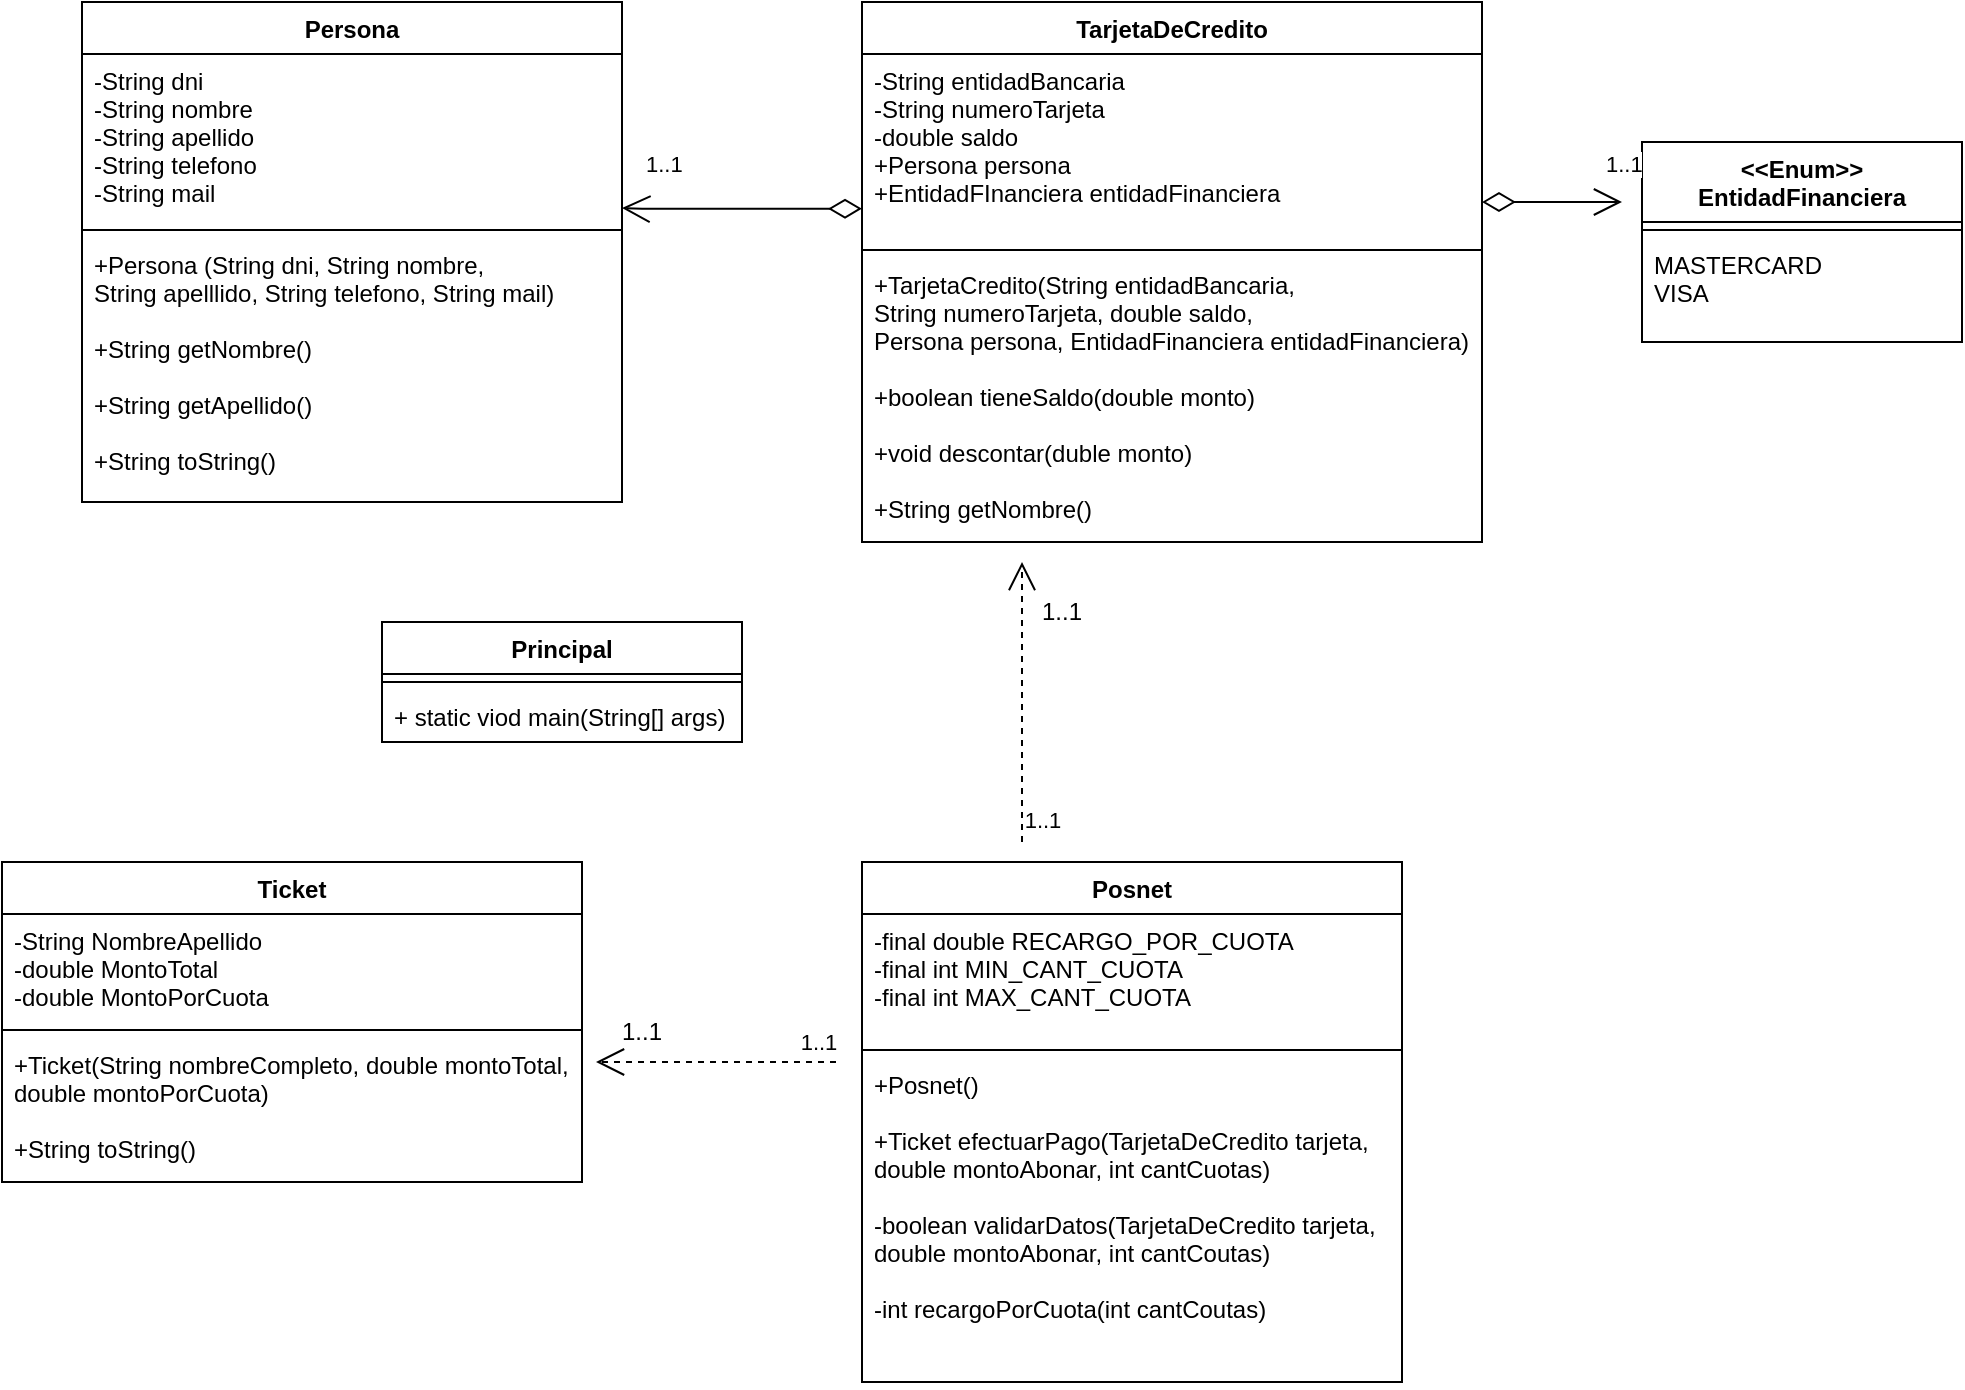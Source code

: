 <mxfile version="17.4.6" type="device"><diagram id="C5RBs43oDa-KdzZeNtuy" name="Page-1"><mxGraphModel dx="2249" dy="794" grid="1" gridSize="10" guides="1" tooltips="1" connect="1" arrows="1" fold="1" page="1" pageScale="1" pageWidth="827" pageHeight="1169" math="0" shadow="0"><root><mxCell id="WIyWlLk6GJQsqaUBKTNV-0"/><mxCell id="WIyWlLk6GJQsqaUBKTNV-1" parent="WIyWlLk6GJQsqaUBKTNV-0"/><mxCell id="zkfFHV4jXpPFQw0GAbJ--6" value="Persona" style="swimlane;fontStyle=1;align=center;verticalAlign=top;childLayout=stackLayout;horizontal=1;startSize=26;horizontalStack=0;resizeParent=1;resizeLast=0;collapsible=1;marginBottom=0;rounded=0;shadow=0;strokeWidth=1;labelBorderColor=none;labelBackgroundColor=none;" parent="WIyWlLk6GJQsqaUBKTNV-1" vertex="1"><mxGeometry x="-730" y="100" width="270" height="250" as="geometry"><mxRectangle x="130" y="380" width="160" height="26" as="alternateBounds"/></mxGeometry></mxCell><mxCell id="zkfFHV4jXpPFQw0GAbJ--7" value="-String dni&#10;-String nombre&#10;-String apellido&#10;-String telefono &#10;-String mail" style="text;align=left;verticalAlign=top;spacingLeft=4;spacingRight=4;overflow=hidden;rotatable=0;points=[[0,0.5],[1,0.5]];portConstraint=eastwest;" parent="zkfFHV4jXpPFQw0GAbJ--6" vertex="1"><mxGeometry y="26" width="270" height="84" as="geometry"/></mxCell><mxCell id="zkfFHV4jXpPFQw0GAbJ--9" value="" style="line;html=1;strokeWidth=1;align=left;verticalAlign=middle;spacingTop=-1;spacingLeft=3;spacingRight=3;rotatable=0;labelPosition=right;points=[];portConstraint=eastwest;" parent="zkfFHV4jXpPFQw0GAbJ--6" vertex="1"><mxGeometry y="110" width="270" height="8" as="geometry"/></mxCell><mxCell id="zkfFHV4jXpPFQw0GAbJ--11" value="+Persona (String dni, String nombre, &#10;String apelllido, String telefono, String mail)&#10;&#10;+String getNombre()&#10;&#10;+String getApellido()&#10;&#10;+String toString()" style="text;align=left;verticalAlign=top;spacingLeft=4;spacingRight=4;overflow=hidden;rotatable=0;points=[[0,0.5],[1,0.5]];portConstraint=eastwest;" parent="zkfFHV4jXpPFQw0GAbJ--6" vertex="1"><mxGeometry y="118" width="270" height="132" as="geometry"/></mxCell><mxCell id="zkfFHV4jXpPFQw0GAbJ--17" value="&lt;&lt;Enum&gt;&gt;&#10;EntidadFinanciera" style="swimlane;fontStyle=1;align=center;verticalAlign=top;childLayout=stackLayout;horizontal=1;startSize=40;horizontalStack=0;resizeParent=1;resizeLast=0;collapsible=1;marginBottom=0;rounded=0;shadow=0;strokeWidth=1;" parent="WIyWlLk6GJQsqaUBKTNV-1" vertex="1"><mxGeometry x="50" y="170" width="160" height="100" as="geometry"><mxRectangle x="550" y="140" width="160" height="26" as="alternateBounds"/></mxGeometry></mxCell><mxCell id="zkfFHV4jXpPFQw0GAbJ--23" value="" style="line;html=1;strokeWidth=1;align=left;verticalAlign=middle;spacingTop=-1;spacingLeft=3;spacingRight=3;rotatable=0;labelPosition=right;points=[];portConstraint=eastwest;" parent="zkfFHV4jXpPFQw0GAbJ--17" vertex="1"><mxGeometry y="40" width="160" height="8" as="geometry"/></mxCell><mxCell id="zkfFHV4jXpPFQw0GAbJ--24" value="MASTERCARD&#10;VISA" style="text;align=left;verticalAlign=top;spacingLeft=4;spacingRight=4;overflow=hidden;rotatable=0;points=[[0,0.5],[1,0.5]];portConstraint=eastwest;" parent="zkfFHV4jXpPFQw0GAbJ--17" vertex="1"><mxGeometry y="48" width="160" height="40" as="geometry"/></mxCell><mxCell id="S7YTrNPj8d0GGQSNzRYy-14" value="Posnet" style="swimlane;fontStyle=1;align=center;verticalAlign=top;childLayout=stackLayout;horizontal=1;startSize=26;horizontalStack=0;resizeParent=1;resizeParentMax=0;resizeLast=0;collapsible=1;marginBottom=0;" parent="WIyWlLk6GJQsqaUBKTNV-1" vertex="1"><mxGeometry x="-340" y="530" width="270" height="260" as="geometry"/></mxCell><mxCell id="S7YTrNPj8d0GGQSNzRYy-15" value="-final double RECARGO_POR_CUOTA&#10;-final int MIN_CANT_CUOTA&#10;-final int MAX_CANT_CUOTA" style="text;strokeColor=none;fillColor=none;align=left;verticalAlign=top;spacingLeft=4;spacingRight=4;overflow=hidden;rotatable=0;points=[[0,0.5],[1,0.5]];portConstraint=eastwest;" parent="S7YTrNPj8d0GGQSNzRYy-14" vertex="1"><mxGeometry y="26" width="270" height="64" as="geometry"/></mxCell><mxCell id="S7YTrNPj8d0GGQSNzRYy-16" value="" style="line;strokeWidth=1;fillColor=none;align=left;verticalAlign=middle;spacingTop=-1;spacingLeft=3;spacingRight=3;rotatable=0;labelPosition=right;points=[];portConstraint=eastwest;" parent="S7YTrNPj8d0GGQSNzRYy-14" vertex="1"><mxGeometry y="90" width="270" height="8" as="geometry"/></mxCell><mxCell id="S7YTrNPj8d0GGQSNzRYy-17" value="+Posnet()&#10;&#10;+Ticket efectuarPago(TarjetaDeCredito tarjeta,&#10;double montoAbonar, int cantCuotas)&#10;&#10;-boolean validarDatos(TarjetaDeCredito tarjeta,&#10;double montoAbonar, int cantCoutas)&#10;&#10;-int recargoPorCuota(int cantCoutas)" style="text;strokeColor=none;fillColor=none;align=left;verticalAlign=top;spacingLeft=4;spacingRight=4;overflow=hidden;rotatable=0;points=[[0,0.5],[1,0.5]];portConstraint=eastwest;" parent="S7YTrNPj8d0GGQSNzRYy-14" vertex="1"><mxGeometry y="98" width="270" height="162" as="geometry"/></mxCell><mxCell id="S7YTrNPj8d0GGQSNzRYy-18" value="Ticket" style="swimlane;fontStyle=1;align=center;verticalAlign=top;childLayout=stackLayout;horizontal=1;startSize=26;horizontalStack=0;resizeParent=1;resizeParentMax=0;resizeLast=0;collapsible=1;marginBottom=0;" parent="WIyWlLk6GJQsqaUBKTNV-1" vertex="1"><mxGeometry x="-770" y="530" width="290" height="160" as="geometry"/></mxCell><mxCell id="S7YTrNPj8d0GGQSNzRYy-19" value="-String NombreApellido&#10;-double MontoTotal&#10;-double MontoPorCuota" style="text;strokeColor=none;fillColor=none;align=left;verticalAlign=top;spacingLeft=4;spacingRight=4;overflow=hidden;rotatable=0;points=[[0,0.5],[1,0.5]];portConstraint=eastwest;" parent="S7YTrNPj8d0GGQSNzRYy-18" vertex="1"><mxGeometry y="26" width="290" height="54" as="geometry"/></mxCell><mxCell id="S7YTrNPj8d0GGQSNzRYy-20" value="" style="line;strokeWidth=1;fillColor=none;align=left;verticalAlign=middle;spacingTop=-1;spacingLeft=3;spacingRight=3;rotatable=0;labelPosition=right;points=[];portConstraint=eastwest;" parent="S7YTrNPj8d0GGQSNzRYy-18" vertex="1"><mxGeometry y="80" width="290" height="8" as="geometry"/></mxCell><mxCell id="S7YTrNPj8d0GGQSNzRYy-21" value="+Ticket(String nombreCompleto, double montoTotal, &#10;double montoPorCuota)&#10;&#10;+String toString()" style="text;strokeColor=none;fillColor=none;align=left;verticalAlign=top;spacingLeft=4;spacingRight=4;overflow=hidden;rotatable=0;points=[[0,0.5],[1,0.5]];portConstraint=eastwest;" parent="S7YTrNPj8d0GGQSNzRYy-18" vertex="1"><mxGeometry y="88" width="290" height="72" as="geometry"/></mxCell><mxCell id="S7YTrNPj8d0GGQSNzRYy-23" value="TarjetaDeCredito" style="swimlane;fontStyle=1;align=center;verticalAlign=top;childLayout=stackLayout;horizontal=1;startSize=26;horizontalStack=0;resizeParent=1;resizeParentMax=0;resizeLast=0;collapsible=1;marginBottom=0;" parent="WIyWlLk6GJQsqaUBKTNV-1" vertex="1"><mxGeometry x="-340" y="100" width="310" height="270" as="geometry"><mxRectangle x="-340" y="100" width="130" height="26" as="alternateBounds"/></mxGeometry></mxCell><mxCell id="S7YTrNPj8d0GGQSNzRYy-24" value="-String entidadBancaria&#10;-String numeroTarjeta&#10;-double saldo&#10;+Persona persona&#10;+EntidadFInanciera entidadFinanciera" style="text;strokeColor=none;fillColor=none;align=left;verticalAlign=top;spacingLeft=4;spacingRight=4;overflow=hidden;rotatable=0;points=[[0,0.5],[1,0.5]];portConstraint=eastwest;" parent="S7YTrNPj8d0GGQSNzRYy-23" vertex="1"><mxGeometry y="26" width="310" height="94" as="geometry"/></mxCell><mxCell id="S7YTrNPj8d0GGQSNzRYy-25" value="" style="line;strokeWidth=1;fillColor=none;align=left;verticalAlign=middle;spacingTop=-1;spacingLeft=3;spacingRight=3;rotatable=0;labelPosition=right;points=[];portConstraint=eastwest;" parent="S7YTrNPj8d0GGQSNzRYy-23" vertex="1"><mxGeometry y="120" width="310" height="8" as="geometry"/></mxCell><mxCell id="S7YTrNPj8d0GGQSNzRYy-26" value="+TarjetaCredito(String entidadBancaria, &#10;String numeroTarjeta, double saldo,&#10;Persona persona, EntidadFinanciera entidadFinanciera)&#10;&#10;+boolean tieneSaldo(double monto)&#10;&#10;+void descontar(duble monto)&#10;&#10;+String getNombre()&#10;" style="text;strokeColor=none;fillColor=none;align=left;verticalAlign=top;spacingLeft=4;spacingRight=4;overflow=hidden;rotatable=0;points=[[0,0.5],[1,0.5]];portConstraint=eastwest;" parent="S7YTrNPj8d0GGQSNzRYy-23" vertex="1"><mxGeometry y="128" width="310" height="142" as="geometry"/></mxCell><mxCell id="pQc_bcAWHBllxwcFh2R0-1" value="1..1" style="endArrow=open;html=1;endSize=12;startArrow=diamondThin;startSize=14;startFill=0;edgeStyle=orthogonalEdgeStyle;align=left;verticalAlign=bottom;rounded=0;" parent="WIyWlLk6GJQsqaUBKTNV-1" edge="1"><mxGeometry x="0.714" y="10" relative="1" as="geometry"><mxPoint x="-30" y="200" as="sourcePoint"/><mxPoint x="40" y="200" as="targetPoint"/><mxPoint as="offset"/></mxGeometry></mxCell><mxCell id="pQc_bcAWHBllxwcFh2R0-9" value="1..1" style="text;html=1;strokeColor=none;fillColor=none;align=center;verticalAlign=middle;whiteSpace=wrap;rounded=0;" parent="WIyWlLk6GJQsqaUBKTNV-1" vertex="1"><mxGeometry x="-470" y="600" width="40" height="30" as="geometry"/></mxCell><mxCell id="pQc_bcAWHBllxwcFh2R0-11" value="Principal" style="swimlane;fontStyle=1;align=center;verticalAlign=top;childLayout=stackLayout;horizontal=1;startSize=26;horizontalStack=0;resizeParent=1;resizeParentMax=0;resizeLast=0;collapsible=1;marginBottom=0;" parent="WIyWlLk6GJQsqaUBKTNV-1" vertex="1"><mxGeometry x="-580" y="410" width="180" height="60" as="geometry"/></mxCell><mxCell id="pQc_bcAWHBllxwcFh2R0-13" value="" style="line;strokeWidth=1;fillColor=none;align=left;verticalAlign=middle;spacingTop=-1;spacingLeft=3;spacingRight=3;rotatable=0;labelPosition=right;points=[];portConstraint=eastwest;" parent="pQc_bcAWHBllxwcFh2R0-11" vertex="1"><mxGeometry y="26" width="180" height="8" as="geometry"/></mxCell><mxCell id="pQc_bcAWHBllxwcFh2R0-14" value="+ static viod main(String[] args)" style="text;strokeColor=none;fillColor=none;align=left;verticalAlign=top;spacingLeft=4;spacingRight=4;overflow=hidden;rotatable=0;points=[[0,0.5],[1,0.5]];portConstraint=eastwest;" parent="pQc_bcAWHBllxwcFh2R0-11" vertex="1"><mxGeometry y="34" width="180" height="26" as="geometry"/></mxCell><mxCell id="pQc_bcAWHBllxwcFh2R0-16" value="1..1" style="endArrow=open;endSize=12;dashed=1;html=1;rounded=0;" parent="WIyWlLk6GJQsqaUBKTNV-1" edge="1"><mxGeometry x="-0.846" y="-10" width="160" relative="1" as="geometry"><mxPoint x="-353" y="630" as="sourcePoint"/><mxPoint x="-473" y="630" as="targetPoint"/><mxPoint as="offset"/></mxGeometry></mxCell><mxCell id="idljfwfDSwLXL0ai7L2m-0" value="1..1" style="endArrow=open;html=1;endSize=12;startArrow=diamondThin;startSize=14;startFill=0;edgeStyle=orthogonalEdgeStyle;align=left;verticalAlign=bottom;rounded=0;exitX=0;exitY=0.823;exitDx=0;exitDy=0;exitPerimeter=0;" parent="WIyWlLk6GJQsqaUBKTNV-1" source="S7YTrNPj8d0GGQSNzRYy-24" edge="1"><mxGeometry x="0.84" y="-13" relative="1" as="geometry"><mxPoint x="-450" y="550" as="sourcePoint"/><mxPoint x="-460" y="203" as="targetPoint"/><mxPoint as="offset"/><Array as="points"><mxPoint x="-450" y="203"/><mxPoint x="-540" y="203"/></Array></mxGeometry></mxCell><mxCell id="tE4D20iFu75H0AssFi62-0" value="1..1" style="text;html=1;strokeColor=none;fillColor=none;align=center;verticalAlign=middle;whiteSpace=wrap;rounded=0;" parent="WIyWlLk6GJQsqaUBKTNV-1" vertex="1"><mxGeometry x="-260" y="390" width="40" height="30" as="geometry"/></mxCell><mxCell id="tE4D20iFu75H0AssFi62-1" value="1..1" style="endArrow=open;endSize=12;dashed=1;html=1;rounded=0;" parent="WIyWlLk6GJQsqaUBKTNV-1" edge="1"><mxGeometry x="-0.846" y="-10" width="160" relative="1" as="geometry"><mxPoint x="-260" y="520" as="sourcePoint"/><mxPoint x="-260" y="380" as="targetPoint"/><mxPoint as="offset"/></mxGeometry></mxCell></root></mxGraphModel></diagram></mxfile>